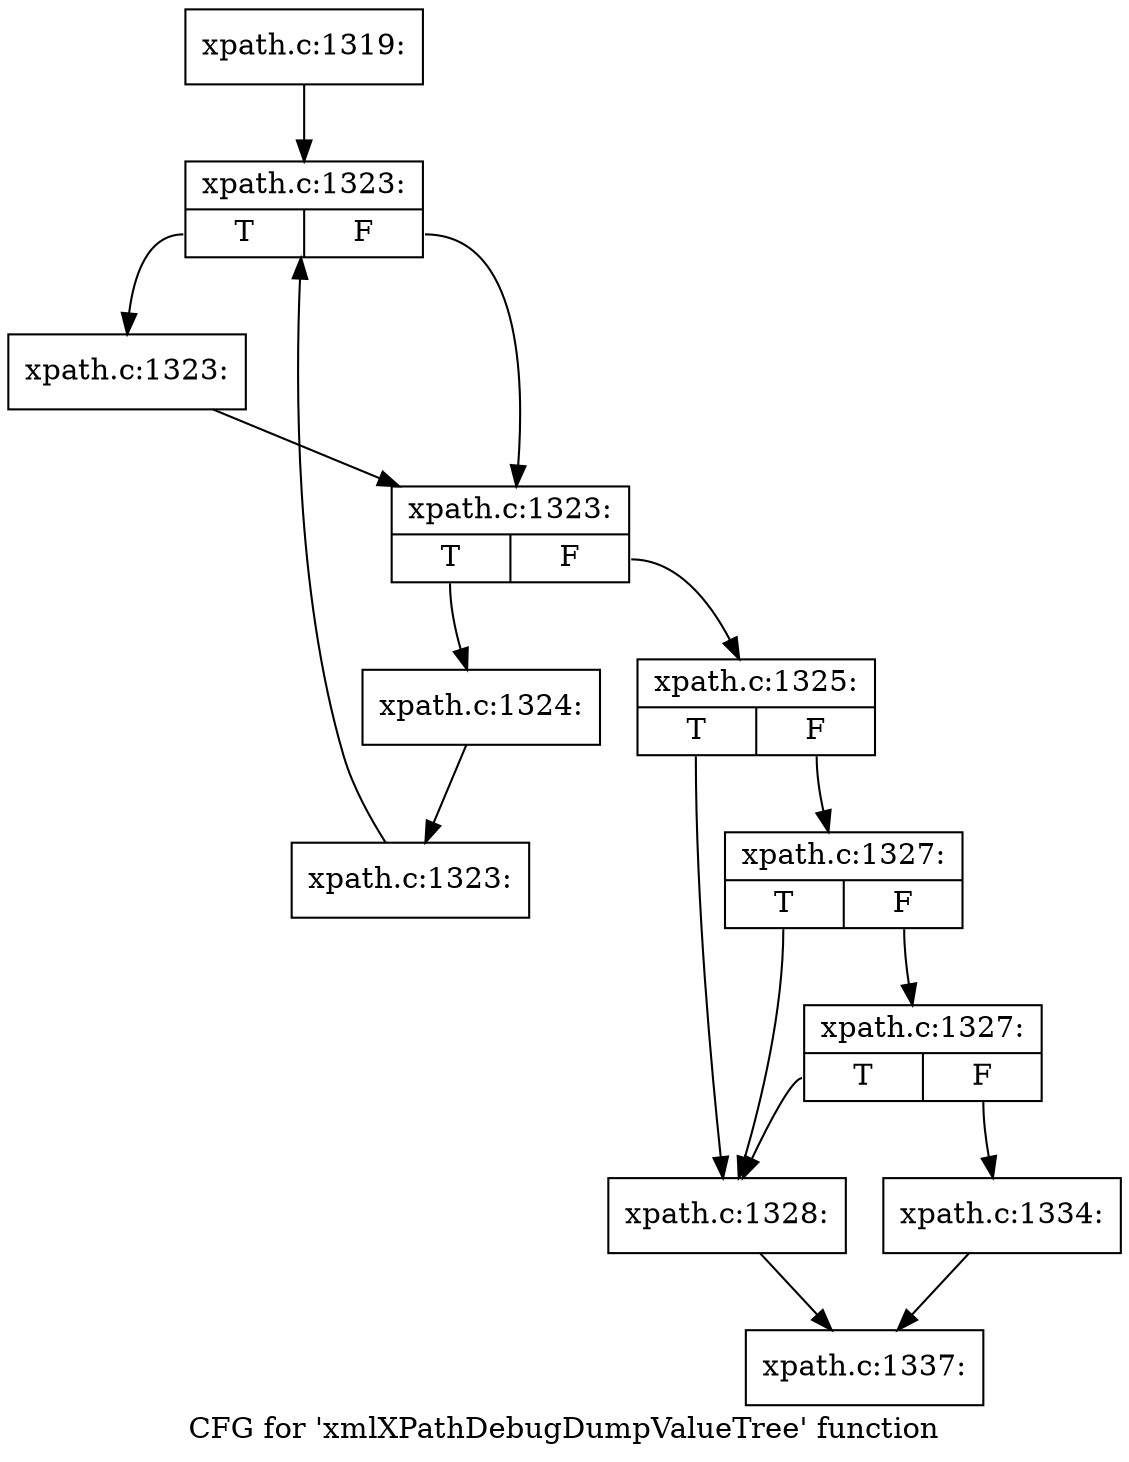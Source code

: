 digraph "CFG for 'xmlXPathDebugDumpValueTree' function" {
	label="CFG for 'xmlXPathDebugDumpValueTree' function";

	Node0x4d129a0 [shape=record,label="{xpath.c:1319:}"];
	Node0x4d129a0 -> Node0x4d19330;
	Node0x4d19330 [shape=record,label="{xpath.c:1323:|{<s0>T|<s1>F}}"];
	Node0x4d19330:s0 -> Node0x4d19710;
	Node0x4d19330:s1 -> Node0x4d196c0;
	Node0x4d19710 [shape=record,label="{xpath.c:1323:}"];
	Node0x4d19710 -> Node0x4d196c0;
	Node0x4d196c0 [shape=record,label="{xpath.c:1323:|{<s0>T|<s1>F}}"];
	Node0x4d196c0:s0 -> Node0x4d19610;
	Node0x4d196c0:s1 -> Node0x4d19190;
	Node0x4d19610 [shape=record,label="{xpath.c:1324:}"];
	Node0x4d19610 -> Node0x4d19580;
	Node0x4d19580 [shape=record,label="{xpath.c:1323:}"];
	Node0x4d19580 -> Node0x4d19330;
	Node0x4d19190 [shape=record,label="{xpath.c:1325:|{<s0>T|<s1>F}}"];
	Node0x4d19190:s0 -> Node0x4d1aeb0;
	Node0x4d19190:s1 -> Node0x4d1afd0;
	Node0x4d1afd0 [shape=record,label="{xpath.c:1327:|{<s0>T|<s1>F}}"];
	Node0x4d1afd0:s0 -> Node0x4d1aeb0;
	Node0x4d1afd0:s1 -> Node0x4d1af50;
	Node0x4d1af50 [shape=record,label="{xpath.c:1327:|{<s0>T|<s1>F}}"];
	Node0x4d1af50:s0 -> Node0x4d1aeb0;
	Node0x4d1af50:s1 -> Node0x4d1af00;
	Node0x4d1aeb0 [shape=record,label="{xpath.c:1328:}"];
	Node0x4d1aeb0 -> Node0x4d18360;
	Node0x4d1af00 [shape=record,label="{xpath.c:1334:}"];
	Node0x4d1af00 -> Node0x4d18360;
	Node0x4d18360 [shape=record,label="{xpath.c:1337:}"];
}
